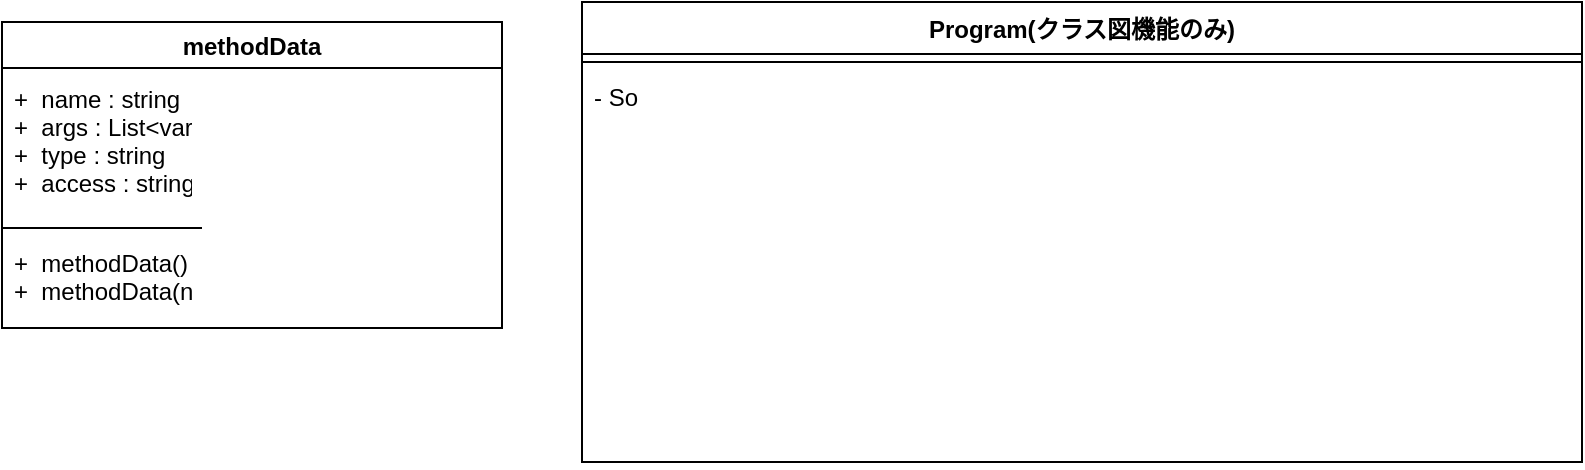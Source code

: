 <mxfile version="18.0.0" type="github">
  <diagram id="E186S8RJVWjqXE9jLzbj" name="Page-1">
    <mxGraphModel dx="1549" dy="825" grid="1" gridSize="10" guides="1" tooltips="1" connect="1" arrows="1" fold="1" page="1" pageScale="1" pageWidth="827" pageHeight="1169" math="0" shadow="0">
      <root>
        <mxCell id="0" />
        <mxCell id="1" parent="0" />
        <mxCell id="2pAYh66l3FC53wXgguz1-13" value="Program(クラス図機能のみ)" style="swimlane;fontStyle=1;align=center;verticalAlign=top;childLayout=stackLayout;horizontal=1;startSize=26;horizontalStack=0;resizeParent=1;resizeParentMax=0;resizeLast=0;collapsible=1;marginBottom=0;" parent="1" vertex="1">
          <mxGeometry x="290" y="10" width="500" height="230" as="geometry" />
        </mxCell>
        <mxCell id="2pAYh66l3FC53wXgguz1-15" value="" style="line;strokeWidth=1;fillColor=none;align=left;verticalAlign=middle;spacingTop=-1;spacingLeft=3;spacingRight=3;rotatable=0;labelPosition=right;points=[];portConstraint=eastwest;" parent="2pAYh66l3FC53wXgguz1-13" vertex="1">
          <mxGeometry y="26" width="500" height="8" as="geometry" />
        </mxCell>
        <mxCell id="2pAYh66l3FC53wXgguz1-16" value="- So" style="text;strokeColor=none;fillColor=none;align=left;verticalAlign=top;spacingLeft=4;spacingRight=4;overflow=hidden;rotatable=0;points=[[0,0.5],[1,0.5]];portConstraint=eastwest;" parent="2pAYh66l3FC53wXgguz1-13" vertex="1">
          <mxGeometry y="34" width="500" height="196" as="geometry" />
        </mxCell>
        <mxCell id="3XCDnQiL7V9fduCvtsaL-13" value="methodData " style="swimlane; fontStyle = 1; align = center; verticalAlign = top; childLayout = stackLayout; horizontal = 1; startSize = 26; horizontalStack = 0; resizeParent = 1; resizeParentMax = 0; resizeLast = 0; collapsible = 1; marginBottom = 0; " vertex="1" parent="1">
          <mxGeometry y="20" width="250" height="153" as="geometry" />
        </mxCell>
        <mxCell id="3XCDnQiL7V9fduCvtsaL-14" value="+  name : string&#xa;+  args : List&lt;variableData&gt; = new List&lt;variableData&gt;() &#xa;+  type : string&#xa;+  access : string" style="text;strokeColor=none;fillColor=none;align=left;verticalAlign=top;spacingLeft=4;spacingRight=4;overflow=hidden;rotatable=0;points=[[0,0.5],[1,0.5]];portConstraint=eastwest;" vertex="1" parent="3XCDnQiL7V9fduCvtsaL-13">
          <mxGeometry y="25" width="100" height="74" as="geometry" />
        </mxCell>
        <mxCell id="3XCDnQiL7V9fduCvtsaL-15" value="" style="line;strokeWidth=1;fillColor = none; align = left; verticalAlign = middle; spacingTop = -1; spacingLeft = 3; spacingRight = 3; rotatable = 0; labelPosition = right; points =[]; portConstraint = eastwest; strokeWidth = 1;" vertex="1" parent="3XCDnQiL7V9fduCvtsaL-13">
          <mxGeometry y="99" width="100" height="8" as="geometry" />
        </mxCell>
        <mxCell id="3XCDnQiL7V9fduCvtsaL-16" value="+  methodData()&#xa;+  methodData(name : string, args : List&lt;variableData&gt;, type : string)" style="text;strokeColor=none;fillColor=none;align=left;verticalAlign=top;spacingLeft=4;spacingRight=4;overflow=hidden;rotatable=0;points=[[0,0.5],[1,0.5]];portConstraint=eastwest;" vertex="1" parent="3XCDnQiL7V9fduCvtsaL-13">
          <mxGeometry y="107" width="100" height="46" as="geometry" />
        </mxCell>
      </root>
    </mxGraphModel>
  </diagram>
</mxfile>
